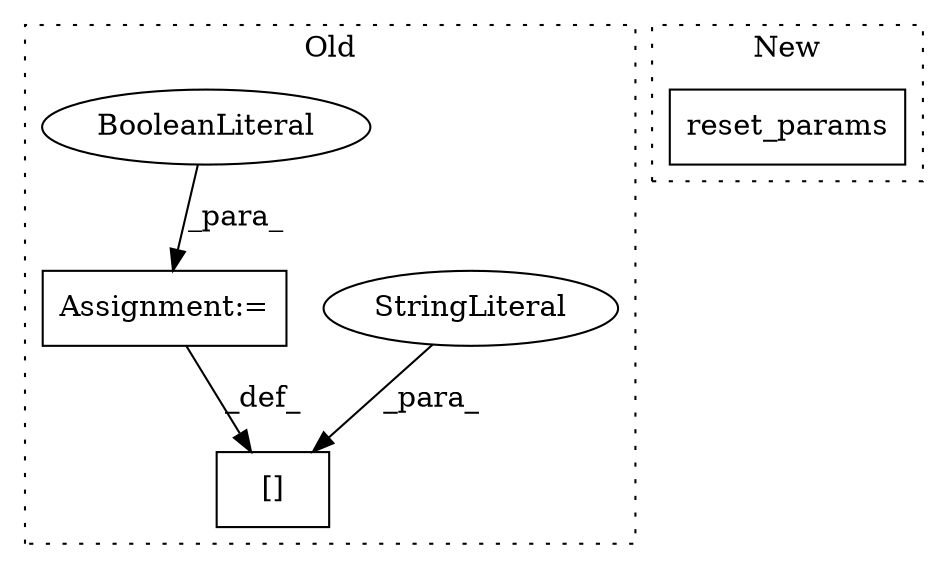 digraph G {
subgraph cluster0 {
1 [label="[]" a="2" s="872,889" l="10,1" shape="box"];
3 [label="StringLiteral" a="45" s="882" l="7" shape="ellipse"];
4 [label="Assignment:=" a="7" s="890" l="1" shape="box"];
5 [label="BooleanLiteral" a="9" s="891" l="5" shape="ellipse"];
label = "Old";
style="dotted";
}
subgraph cluster1 {
2 [label="reset_params" a="32" s="894" l="14" shape="box"];
label = "New";
style="dotted";
}
3 -> 1 [label="_para_"];
4 -> 1 [label="_def_"];
5 -> 4 [label="_para_"];
}